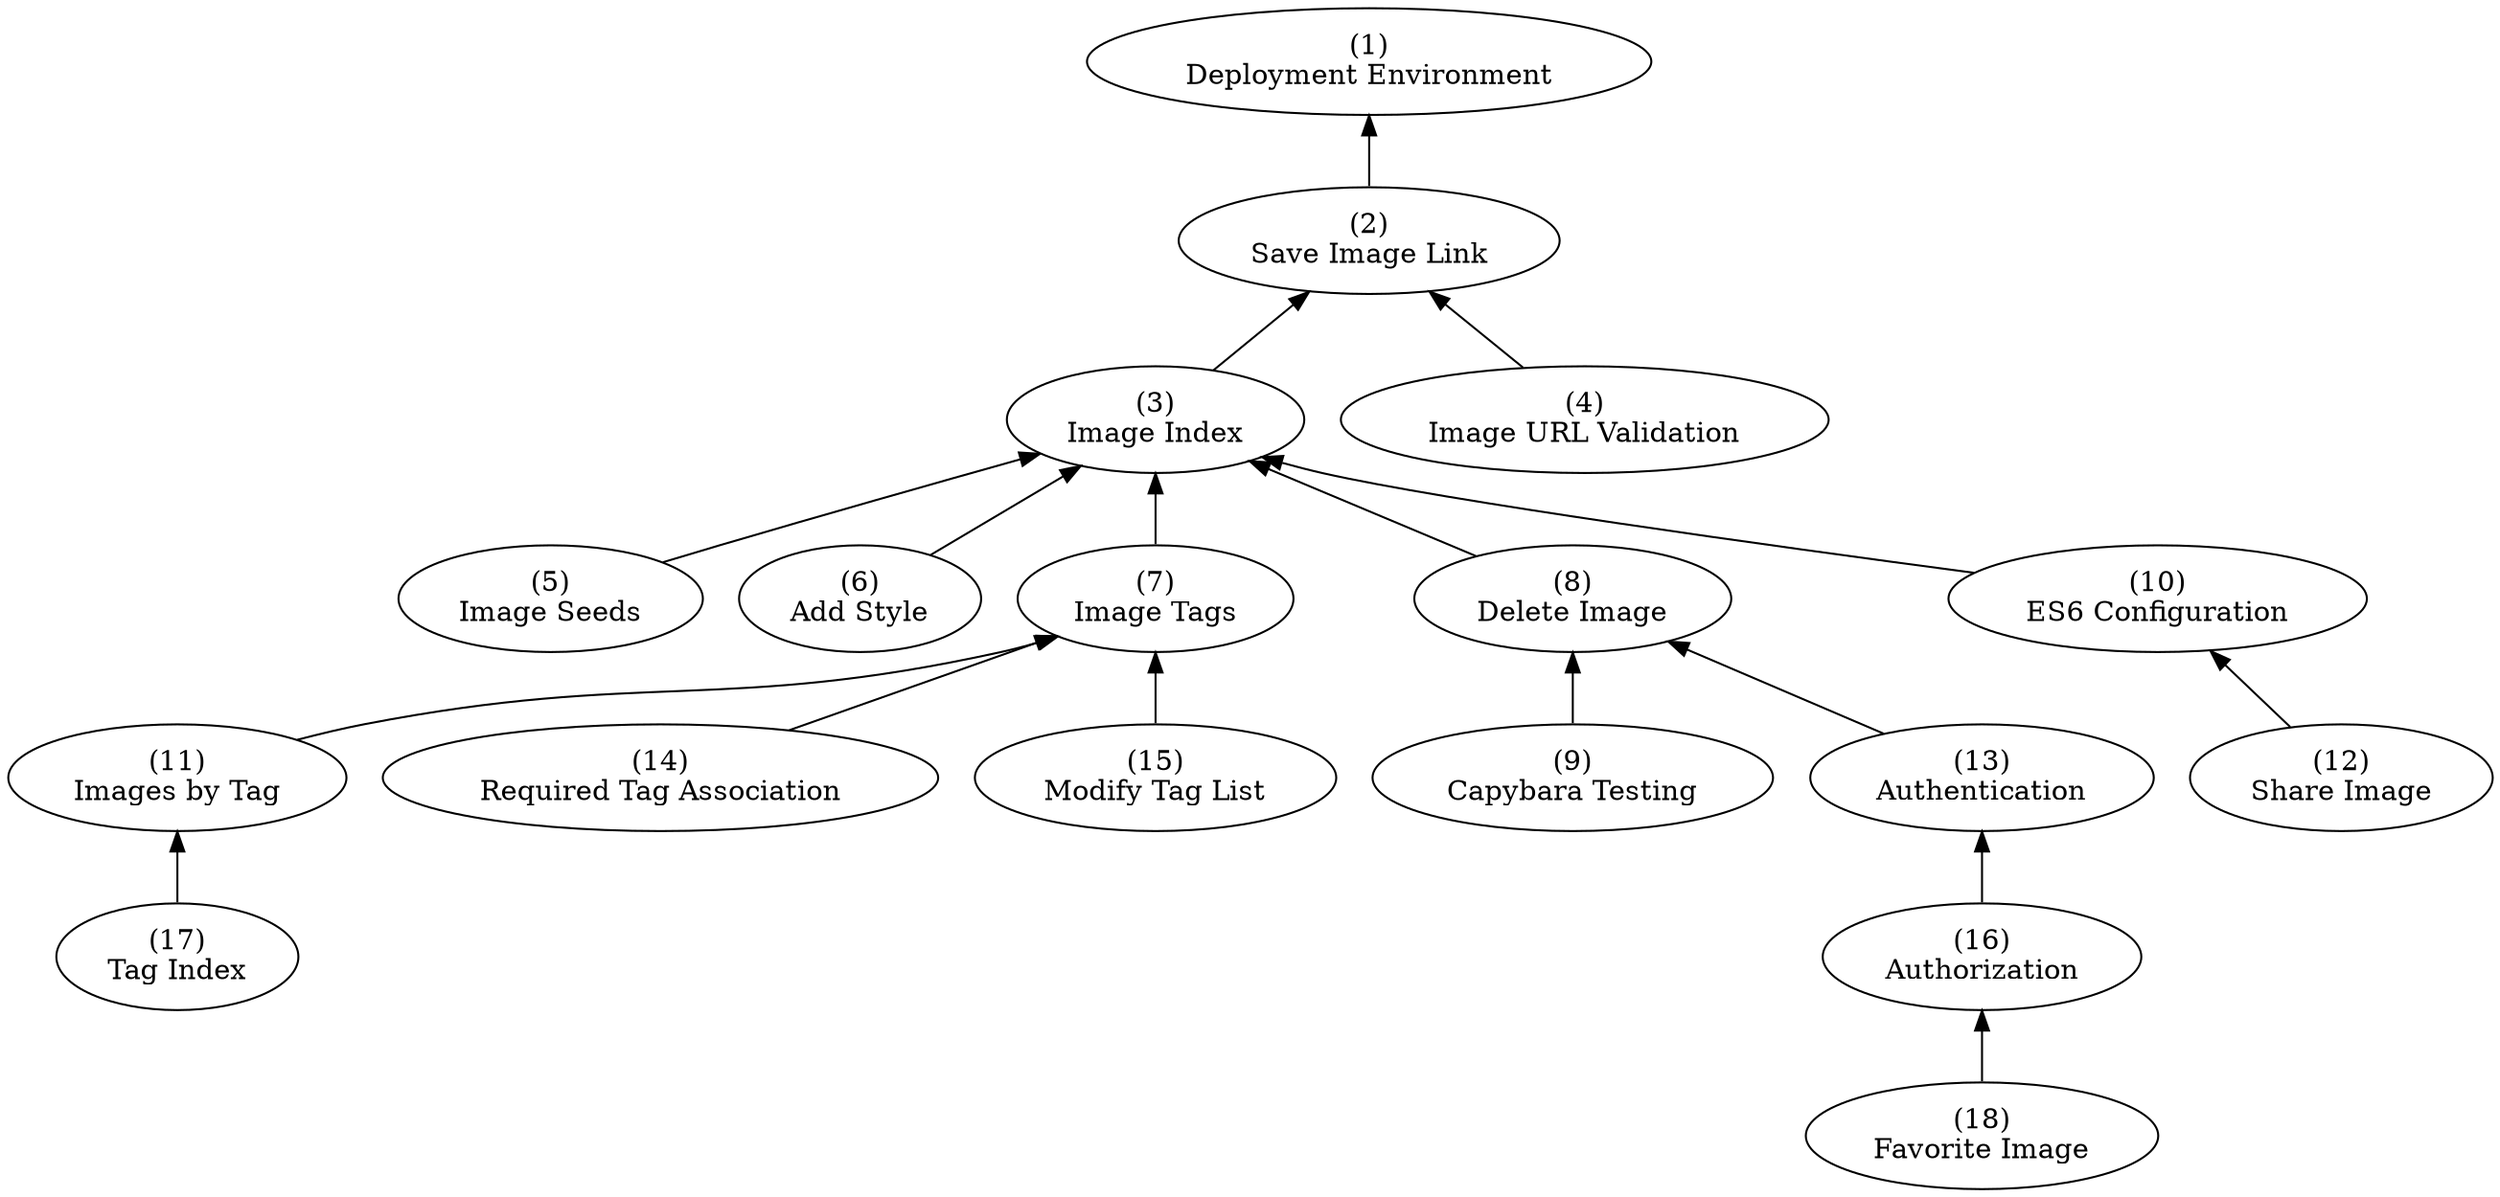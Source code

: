 digraph Dependencies {
  rankdir=BT;

  "Deployment Environment" [label="(1)\nDeployment Environment"]
  "Save Image Link" [label="(2)\nSave Image Link"]
  "Image Index" [label="(3)\nImage Index"]
  "Image URL Validation" [label="(4)\nImage URL Validation"]
  "Image Seeds" [label="(5)\nImage Seeds"]
  "Add Style" [label="(6)\nAdd Style"]
  "Image Tags" [label="(7)\nImage Tags"]
  "Delete Image" [label="(8)\nDelete Image"]
  "Capybara Testing" [label="(9)\nCapybara Testing"]
  "ES6 Configuration" [label="(10)\nES6 Configuration"]
  "Images by Tag" [label="(11)\nImages by Tag"]
  "Share Image" [label="(12)\nShare Image"]
  "Authentication" [label="(13)\nAuthentication"]
  "Required Tag Association" [label="(14)\nRequired Tag Association"]
  "Modify Tag List" [label="(15)\nModify Tag List"]
  "Authorization" [label="(16)\nAuthorization"]
  "Tag Index" [label="(17)\nTag Index"]
  "Favorite Image" [label="(18)\nFavorite Image"]

  "Add Style" -> "Image Index"
  "Authentication" -> "Delete Image"
  "Authorization" -> "Authentication"
  "Capybara Testing" -> "Delete Image"
  "Delete Image" -> "Image Index"
  "ES6 Configuration" -> "Image Index"
  "Favorite Image" -> "Authorization"
  "Image Index" -> "Save Image Link"
  "Image Seeds" -> "Image Index"
  "Image Tags" -> "Image Index"
  "Image URL Validation" -> "Save Image Link"
  "Images by Tag" -> "Image Tags"
  "Modify Tag List" -> "Image Tags"
  "Required Tag Association" -> "Image Tags"
  "Save Image Link" -> "Deployment Environment"
  "Share Image" -> "ES6 Configuration"
  "Tag Index" -> "Images by Tag"
}

